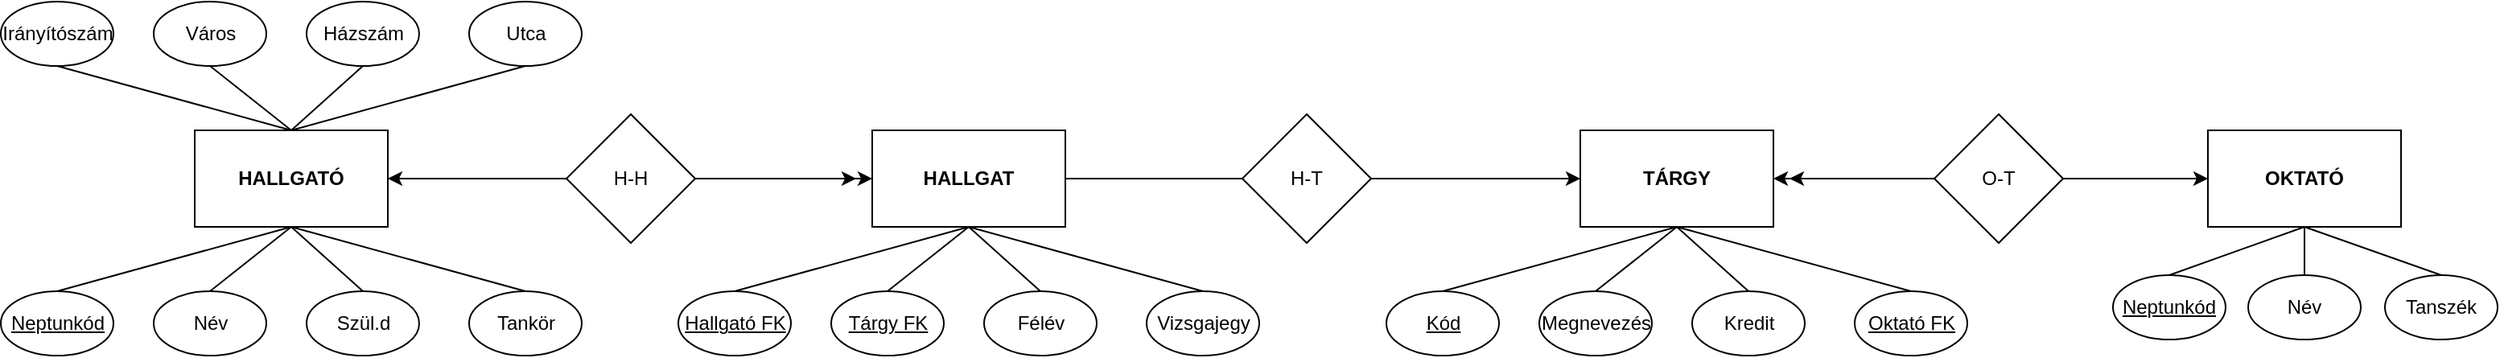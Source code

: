 <mxfile version="26.1.3">
  <diagram name="1 oldal" id="91mtQWvy9Iw6p1peFR_n">
    <mxGraphModel dx="1877" dy="558" grid="1" gridSize="10" guides="1" tooltips="1" connect="1" arrows="1" fold="1" page="1" pageScale="1" pageWidth="827" pageHeight="1169" math="0" shadow="0">
      <root>
        <mxCell id="0" />
        <mxCell id="1" parent="0" />
        <mxCell id="1DXtKI3syPHCon6pKeZi-1" value="&lt;b&gt;HALLGATÓ&lt;/b&gt;" style="rounded=0;whiteSpace=wrap;html=1;" parent="1" vertex="1">
          <mxGeometry x="49" y="380" width="120" height="60" as="geometry" />
        </mxCell>
        <mxCell id="1DXtKI3syPHCon6pKeZi-2" style="edgeStyle=orthogonalEdgeStyle;rounded=0;orthogonalLoop=1;jettySize=auto;html=1;entryX=1;entryY=0.5;entryDx=0;entryDy=0;" parent="1" source="1DXtKI3syPHCon6pKeZi-68" target="1DXtKI3syPHCon6pKeZi-1" edge="1">
          <mxGeometry relative="1" as="geometry" />
        </mxCell>
        <mxCell id="1DXtKI3syPHCon6pKeZi-3" style="edgeStyle=orthogonalEdgeStyle;rounded=0;orthogonalLoop=1;jettySize=auto;html=1;" parent="1" source="1DXtKI3syPHCon6pKeZi-4" target="1DXtKI3syPHCon6pKeZi-5" edge="1">
          <mxGeometry relative="1" as="geometry" />
        </mxCell>
        <mxCell id="1DXtKI3syPHCon6pKeZi-4" value="&lt;b&gt;HALLGAT&lt;/b&gt;" style="rounded=0;whiteSpace=wrap;html=1;" parent="1" vertex="1">
          <mxGeometry x="470" y="380" width="120" height="60" as="geometry" />
        </mxCell>
        <mxCell id="1DXtKI3syPHCon6pKeZi-5" value="&lt;b&gt;TÁRGY&lt;/b&gt;" style="rounded=0;whiteSpace=wrap;html=1;" parent="1" vertex="1">
          <mxGeometry x="910" y="380" width="120" height="60" as="geometry" />
        </mxCell>
        <mxCell id="1DXtKI3syPHCon6pKeZi-7" value="&lt;b&gt;OKTATÓ&lt;/b&gt;" style="rounded=0;whiteSpace=wrap;html=1;" parent="1" vertex="1">
          <mxGeometry x="1300" y="380" width="120" height="60" as="geometry" />
        </mxCell>
        <mxCell id="1DXtKI3syPHCon6pKeZi-26" value="&lt;u&gt;Neptunkód&lt;/u&gt;" style="ellipse;whiteSpace=wrap;html=1;" parent="1" vertex="1">
          <mxGeometry x="-71.5" y="480" width="70" height="40" as="geometry" />
        </mxCell>
        <mxCell id="1DXtKI3syPHCon6pKeZi-28" value="Név" style="ellipse;whiteSpace=wrap;html=1;" parent="1" vertex="1">
          <mxGeometry x="23.5" y="480" width="70" height="40" as="geometry" />
        </mxCell>
        <mxCell id="1DXtKI3syPHCon6pKeZi-29" value="Szül.d" style="ellipse;whiteSpace=wrap;html=1;" parent="1" vertex="1">
          <mxGeometry x="118.5" y="480" width="70" height="40" as="geometry" />
        </mxCell>
        <mxCell id="1DXtKI3syPHCon6pKeZi-30" value="Tankör" style="ellipse;whiteSpace=wrap;html=1;" parent="1" vertex="1">
          <mxGeometry x="219.5" y="480" width="70" height="40" as="geometry" />
        </mxCell>
        <mxCell id="1DXtKI3syPHCon6pKeZi-31" value="" style="endArrow=none;html=1;rounded=0;entryX=0.5;entryY=1;entryDx=0;entryDy=0;exitX=0.5;exitY=0;exitDx=0;exitDy=0;" parent="1" source="1DXtKI3syPHCon6pKeZi-26" target="1DXtKI3syPHCon6pKeZi-1" edge="1">
          <mxGeometry width="50" height="50" relative="1" as="geometry">
            <mxPoint x="60" y="585" as="sourcePoint" />
            <mxPoint x="110" y="535" as="targetPoint" />
          </mxGeometry>
        </mxCell>
        <mxCell id="1DXtKI3syPHCon6pKeZi-32" value="Irányítószám" style="ellipse;whiteSpace=wrap;html=1;" parent="1" vertex="1">
          <mxGeometry x="-71.5" y="300" width="70" height="40" as="geometry" />
        </mxCell>
        <mxCell id="1DXtKI3syPHCon6pKeZi-33" value="Város" style="ellipse;whiteSpace=wrap;html=1;" parent="1" vertex="1">
          <mxGeometry x="23.5" y="300" width="70" height="40" as="geometry" />
        </mxCell>
        <mxCell id="1DXtKI3syPHCon6pKeZi-34" value="Utca" style="ellipse;whiteSpace=wrap;html=1;" parent="1" vertex="1">
          <mxGeometry x="219.5" y="300" width="70" height="40" as="geometry" />
        </mxCell>
        <mxCell id="1DXtKI3syPHCon6pKeZi-35" value="" style="endArrow=none;html=1;rounded=0;entryX=0.5;entryY=1;entryDx=0;entryDy=0;exitX=0.5;exitY=0;exitDx=0;exitDy=0;" parent="1" source="1DXtKI3syPHCon6pKeZi-28" target="1DXtKI3syPHCon6pKeZi-1" edge="1">
          <mxGeometry width="50" height="50" relative="1" as="geometry">
            <mxPoint x="-26" y="490" as="sourcePoint" />
            <mxPoint x="119" y="450" as="targetPoint" />
          </mxGeometry>
        </mxCell>
        <mxCell id="1DXtKI3syPHCon6pKeZi-36" value="" style="endArrow=none;html=1;rounded=0;entryX=0.5;entryY=1;entryDx=0;entryDy=0;exitX=0.5;exitY=0;exitDx=0;exitDy=0;" parent="1" source="1DXtKI3syPHCon6pKeZi-29" target="1DXtKI3syPHCon6pKeZi-1" edge="1">
          <mxGeometry width="50" height="50" relative="1" as="geometry">
            <mxPoint x="69" y="490" as="sourcePoint" />
            <mxPoint x="119" y="450" as="targetPoint" />
          </mxGeometry>
        </mxCell>
        <mxCell id="1DXtKI3syPHCon6pKeZi-37" value="" style="endArrow=none;html=1;rounded=0;entryX=0.5;entryY=1;entryDx=0;entryDy=0;exitX=0.5;exitY=0;exitDx=0;exitDy=0;" parent="1" source="1DXtKI3syPHCon6pKeZi-30" target="1DXtKI3syPHCon6pKeZi-1" edge="1">
          <mxGeometry width="50" height="50" relative="1" as="geometry">
            <mxPoint x="164" y="490" as="sourcePoint" />
            <mxPoint x="119" y="450" as="targetPoint" />
          </mxGeometry>
        </mxCell>
        <mxCell id="1DXtKI3syPHCon6pKeZi-39" value="Házszám" style="ellipse;whiteSpace=wrap;html=1;" parent="1" vertex="1">
          <mxGeometry x="118.5" y="300" width="70" height="40" as="geometry" />
        </mxCell>
        <mxCell id="1DXtKI3syPHCon6pKeZi-41" value="" style="endArrow=none;html=1;rounded=0;entryX=0.5;entryY=1;entryDx=0;entryDy=0;exitX=0.5;exitY=0;exitDx=0;exitDy=0;" parent="1" source="1DXtKI3syPHCon6pKeZi-1" target="1DXtKI3syPHCon6pKeZi-32" edge="1">
          <mxGeometry width="50" height="50" relative="1" as="geometry">
            <mxPoint x="320" y="370" as="sourcePoint" />
            <mxPoint x="370" y="320" as="targetPoint" />
          </mxGeometry>
        </mxCell>
        <mxCell id="1DXtKI3syPHCon6pKeZi-42" value="" style="endArrow=none;html=1;rounded=0;entryX=0.5;entryY=1;entryDx=0;entryDy=0;exitX=0.5;exitY=0;exitDx=0;exitDy=0;" parent="1" source="1DXtKI3syPHCon6pKeZi-1" target="1DXtKI3syPHCon6pKeZi-33" edge="1">
          <mxGeometry width="50" height="50" relative="1" as="geometry">
            <mxPoint x="110" y="380" as="sourcePoint" />
            <mxPoint x="-26" y="350" as="targetPoint" />
          </mxGeometry>
        </mxCell>
        <mxCell id="1DXtKI3syPHCon6pKeZi-43" value="" style="endArrow=none;html=1;rounded=0;entryX=0.5;entryY=1;entryDx=0;entryDy=0;exitX=0.5;exitY=0;exitDx=0;exitDy=0;" parent="1" source="1DXtKI3syPHCon6pKeZi-1" target="1DXtKI3syPHCon6pKeZi-39" edge="1">
          <mxGeometry width="50" height="50" relative="1" as="geometry">
            <mxPoint x="129" y="400" as="sourcePoint" />
            <mxPoint x="-16" y="360" as="targetPoint" />
          </mxGeometry>
        </mxCell>
        <mxCell id="1DXtKI3syPHCon6pKeZi-44" value="" style="endArrow=none;html=1;rounded=0;entryX=0.5;entryY=1;entryDx=0;entryDy=0;exitX=0.5;exitY=0;exitDx=0;exitDy=0;" parent="1" source="1DXtKI3syPHCon6pKeZi-1" target="1DXtKI3syPHCon6pKeZi-34" edge="1">
          <mxGeometry width="50" height="50" relative="1" as="geometry">
            <mxPoint x="327" y="400" as="sourcePoint" />
            <mxPoint x="182" y="360" as="targetPoint" />
          </mxGeometry>
        </mxCell>
        <mxCell id="1DXtKI3syPHCon6pKeZi-46" value="&lt;u&gt;Hallgató FK&lt;/u&gt;" style="ellipse;whiteSpace=wrap;html=1;" parent="1" vertex="1">
          <mxGeometry x="349.5" y="480" width="70" height="40" as="geometry" />
        </mxCell>
        <mxCell id="1DXtKI3syPHCon6pKeZi-47" value="&lt;u&gt;Tárgy FK&lt;/u&gt;" style="ellipse;whiteSpace=wrap;html=1;" parent="1" vertex="1">
          <mxGeometry x="444.5" y="480" width="70" height="40" as="geometry" />
        </mxCell>
        <mxCell id="1DXtKI3syPHCon6pKeZi-48" value="Félév" style="ellipse;whiteSpace=wrap;html=1;" parent="1" vertex="1">
          <mxGeometry x="539.5" y="480" width="70" height="40" as="geometry" />
        </mxCell>
        <mxCell id="1DXtKI3syPHCon6pKeZi-49" value="Vizsgajegy" style="ellipse;whiteSpace=wrap;html=1;" parent="1" vertex="1">
          <mxGeometry x="640.5" y="480" width="70" height="40" as="geometry" />
        </mxCell>
        <mxCell id="1DXtKI3syPHCon6pKeZi-50" value="" style="endArrow=none;html=1;rounded=0;entryX=0.5;entryY=1;entryDx=0;entryDy=0;exitX=0.5;exitY=0;exitDx=0;exitDy=0;" parent="1" source="1DXtKI3syPHCon6pKeZi-46" target="1DXtKI3syPHCon6pKeZi-4" edge="1">
          <mxGeometry width="50" height="50" relative="1" as="geometry">
            <mxPoint x="481" y="585" as="sourcePoint" />
            <mxPoint x="530" y="440" as="targetPoint" />
          </mxGeometry>
        </mxCell>
        <mxCell id="1DXtKI3syPHCon6pKeZi-51" value="" style="endArrow=none;html=1;rounded=0;exitX=0.5;exitY=0;exitDx=0;exitDy=0;entryX=0.5;entryY=1;entryDx=0;entryDy=0;" parent="1" source="1DXtKI3syPHCon6pKeZi-47" target="1DXtKI3syPHCon6pKeZi-4" edge="1">
          <mxGeometry width="50" height="50" relative="1" as="geometry">
            <mxPoint x="395" y="490" as="sourcePoint" />
            <mxPoint x="530" y="460" as="targetPoint" />
          </mxGeometry>
        </mxCell>
        <mxCell id="1DXtKI3syPHCon6pKeZi-52" value="" style="endArrow=none;html=1;rounded=0;exitX=0.5;exitY=0;exitDx=0;exitDy=0;entryX=0.5;entryY=1;entryDx=0;entryDy=0;" parent="1" source="1DXtKI3syPHCon6pKeZi-48" target="1DXtKI3syPHCon6pKeZi-4" edge="1">
          <mxGeometry width="50" height="50" relative="1" as="geometry">
            <mxPoint x="490" y="490" as="sourcePoint" />
            <mxPoint x="530" y="460" as="targetPoint" />
          </mxGeometry>
        </mxCell>
        <mxCell id="1DXtKI3syPHCon6pKeZi-53" value="" style="endArrow=none;html=1;rounded=0;exitX=0.5;exitY=0;exitDx=0;exitDy=0;entryX=0.5;entryY=1;entryDx=0;entryDy=0;" parent="1" source="1DXtKI3syPHCon6pKeZi-49" target="1DXtKI3syPHCon6pKeZi-4" edge="1">
          <mxGeometry width="50" height="50" relative="1" as="geometry">
            <mxPoint x="585" y="490" as="sourcePoint" />
            <mxPoint x="530" y="450" as="targetPoint" />
          </mxGeometry>
        </mxCell>
        <mxCell id="1DXtKI3syPHCon6pKeZi-54" value="&lt;u&gt;Kód&lt;/u&gt;" style="ellipse;whiteSpace=wrap;html=1;" parent="1" vertex="1">
          <mxGeometry x="789.5" y="480" width="70" height="40" as="geometry" />
        </mxCell>
        <mxCell id="1DXtKI3syPHCon6pKeZi-55" value="Megnevezés" style="ellipse;whiteSpace=wrap;html=1;" parent="1" vertex="1">
          <mxGeometry x="884.5" y="480" width="70" height="40" as="geometry" />
        </mxCell>
        <mxCell id="1DXtKI3syPHCon6pKeZi-56" value="Kredit" style="ellipse;whiteSpace=wrap;html=1;" parent="1" vertex="1">
          <mxGeometry x="979.5" y="480" width="70" height="40" as="geometry" />
        </mxCell>
        <mxCell id="1DXtKI3syPHCon6pKeZi-57" value="&lt;u&gt;Oktató FK&lt;/u&gt;" style="ellipse;whiteSpace=wrap;html=1;" parent="1" vertex="1">
          <mxGeometry x="1080.5" y="480" width="70" height="40" as="geometry" />
        </mxCell>
        <mxCell id="1DXtKI3syPHCon6pKeZi-58" value="" style="endArrow=none;html=1;rounded=0;entryX=0.5;entryY=1;entryDx=0;entryDy=0;exitX=0.5;exitY=0;exitDx=0;exitDy=0;" parent="1" source="1DXtKI3syPHCon6pKeZi-54" target="1DXtKI3syPHCon6pKeZi-5" edge="1">
          <mxGeometry width="50" height="50" relative="1" as="geometry">
            <mxPoint x="830" y="520" as="sourcePoint" />
            <mxPoint x="880" y="470" as="targetPoint" />
          </mxGeometry>
        </mxCell>
        <mxCell id="1DXtKI3syPHCon6pKeZi-59" value="" style="endArrow=none;html=1;rounded=0;entryX=0.5;entryY=1;entryDx=0;entryDy=0;exitX=0.5;exitY=0;exitDx=0;exitDy=0;" parent="1" source="1DXtKI3syPHCon6pKeZi-55" target="1DXtKI3syPHCon6pKeZi-5" edge="1">
          <mxGeometry width="50" height="50" relative="1" as="geometry">
            <mxPoint x="950" y="510" as="sourcePoint" />
            <mxPoint x="1000" y="460" as="targetPoint" />
          </mxGeometry>
        </mxCell>
        <mxCell id="1DXtKI3syPHCon6pKeZi-60" value="" style="endArrow=none;html=1;rounded=0;entryX=0.5;entryY=1;entryDx=0;entryDy=0;exitX=0.5;exitY=0;exitDx=0;exitDy=0;" parent="1" source="1DXtKI3syPHCon6pKeZi-56" target="1DXtKI3syPHCon6pKeZi-5" edge="1">
          <mxGeometry width="50" height="50" relative="1" as="geometry">
            <mxPoint x="950" y="510" as="sourcePoint" />
            <mxPoint x="1000" y="460" as="targetPoint" />
          </mxGeometry>
        </mxCell>
        <mxCell id="1DXtKI3syPHCon6pKeZi-61" value="" style="endArrow=none;html=1;rounded=0;entryX=0.5;entryY=1;entryDx=0;entryDy=0;exitX=0.5;exitY=0;exitDx=0;exitDy=0;" parent="1" source="1DXtKI3syPHCon6pKeZi-57" target="1DXtKI3syPHCon6pKeZi-5" edge="1">
          <mxGeometry width="50" height="50" relative="1" as="geometry">
            <mxPoint x="950" y="510" as="sourcePoint" />
            <mxPoint x="1000" y="460" as="targetPoint" />
          </mxGeometry>
        </mxCell>
        <mxCell id="1DXtKI3syPHCon6pKeZi-62" value="&lt;u&gt;Neptunkód&lt;/u&gt;" style="ellipse;whiteSpace=wrap;html=1;" parent="1" vertex="1">
          <mxGeometry x="1241" y="470" width="70" height="40" as="geometry" />
        </mxCell>
        <mxCell id="1DXtKI3syPHCon6pKeZi-63" value="Név" style="ellipse;whiteSpace=wrap;html=1;" parent="1" vertex="1">
          <mxGeometry x="1325" y="470" width="70" height="40" as="geometry" />
        </mxCell>
        <mxCell id="1DXtKI3syPHCon6pKeZi-64" value="Tanszék" style="ellipse;whiteSpace=wrap;html=1;" parent="1" vertex="1">
          <mxGeometry x="1410" y="470" width="70" height="40" as="geometry" />
        </mxCell>
        <mxCell id="1DXtKI3syPHCon6pKeZi-65" value="" style="endArrow=none;html=1;rounded=0;entryX=0.5;entryY=1;entryDx=0;entryDy=0;exitX=0.5;exitY=0;exitDx=0;exitDy=0;" parent="1" source="1DXtKI3syPHCon6pKeZi-62" target="1DXtKI3syPHCon6pKeZi-7" edge="1">
          <mxGeometry width="50" height="50" relative="1" as="geometry">
            <mxPoint x="1120" y="480" as="sourcePoint" />
            <mxPoint x="1170" y="430" as="targetPoint" />
          </mxGeometry>
        </mxCell>
        <mxCell id="1DXtKI3syPHCon6pKeZi-66" value="" style="endArrow=none;html=1;rounded=0;entryX=0.5;entryY=1;entryDx=0;entryDy=0;exitX=0.5;exitY=0;exitDx=0;exitDy=0;" parent="1" source="1DXtKI3syPHCon6pKeZi-63" target="1DXtKI3syPHCon6pKeZi-7" edge="1">
          <mxGeometry width="50" height="50" relative="1" as="geometry">
            <mxPoint x="1360" y="480" as="sourcePoint" />
            <mxPoint x="1410" y="430" as="targetPoint" />
          </mxGeometry>
        </mxCell>
        <mxCell id="1DXtKI3syPHCon6pKeZi-67" value="" style="endArrow=none;html=1;rounded=0;exitX=0.5;exitY=0;exitDx=0;exitDy=0;entryX=0.5;entryY=1;entryDx=0;entryDy=0;" parent="1" source="1DXtKI3syPHCon6pKeZi-64" target="1DXtKI3syPHCon6pKeZi-7" edge="1">
          <mxGeometry width="50" height="50" relative="1" as="geometry">
            <mxPoint x="1360" y="480" as="sourcePoint" />
            <mxPoint x="1410" y="430" as="targetPoint" />
          </mxGeometry>
        </mxCell>
        <mxCell id="1DXtKI3syPHCon6pKeZi-68" value="H-H" style="rhombus;whiteSpace=wrap;html=1;" parent="1" vertex="1">
          <mxGeometry x="280" y="370" width="80" height="80" as="geometry" />
        </mxCell>
        <mxCell id="fdpmMNBQ9SsC6TootQsW-1" value="" style="endArrow=classic;html=1;rounded=0;exitX=1;exitY=0.5;exitDx=0;exitDy=0;entryX=0;entryY=0.5;entryDx=0;entryDy=0;" edge="1" parent="1" source="1DXtKI3syPHCon6pKeZi-68" target="1DXtKI3syPHCon6pKeZi-4">
          <mxGeometry width="50" height="50" relative="1" as="geometry">
            <mxPoint x="450" y="450" as="sourcePoint" />
            <mxPoint x="500" y="400" as="targetPoint" />
          </mxGeometry>
        </mxCell>
        <mxCell id="fdpmMNBQ9SsC6TootQsW-2" value="" style="endArrow=classic;html=1;rounded=0;exitX=1;exitY=0.5;exitDx=0;exitDy=0;" edge="1" parent="1" source="1DXtKI3syPHCon6pKeZi-68">
          <mxGeometry width="50" height="50" relative="1" as="geometry">
            <mxPoint x="450" y="450" as="sourcePoint" />
            <mxPoint x="460" y="410" as="targetPoint" />
          </mxGeometry>
        </mxCell>
        <mxCell id="fdpmMNBQ9SsC6TootQsW-8" value="" style="endArrow=classic;startArrow=classic;html=1;rounded=0;entryX=0;entryY=0.5;entryDx=0;entryDy=0;exitX=1;exitY=0.5;exitDx=0;exitDy=0;" edge="1" parent="1" source="1DXtKI3syPHCon6pKeZi-5" target="1DXtKI3syPHCon6pKeZi-7">
          <mxGeometry width="50" height="50" relative="1" as="geometry">
            <mxPoint x="1050" y="450" as="sourcePoint" />
            <mxPoint x="1100" y="400" as="targetPoint" />
          </mxGeometry>
        </mxCell>
        <mxCell id="fdpmMNBQ9SsC6TootQsW-9" value="" style="endArrow=classic;html=1;rounded=0;exitX=0;exitY=0.5;exitDx=0;exitDy=0;" edge="1" parent="1" source="1DXtKI3syPHCon6pKeZi-7">
          <mxGeometry width="50" height="50" relative="1" as="geometry">
            <mxPoint x="1050" y="450" as="sourcePoint" />
            <mxPoint x="1040" y="410" as="targetPoint" />
          </mxGeometry>
        </mxCell>
        <mxCell id="fdpmMNBQ9SsC6TootQsW-7" value="O-T" style="rhombus;whiteSpace=wrap;html=1;" vertex="1" parent="1">
          <mxGeometry x="1130" y="370" width="80" height="80" as="geometry" />
        </mxCell>
        <mxCell id="fdpmMNBQ9SsC6TootQsW-10" value="H-T" style="rhombus;whiteSpace=wrap;html=1;" vertex="1" parent="1">
          <mxGeometry x="700" y="370" width="80" height="80" as="geometry" />
        </mxCell>
      </root>
    </mxGraphModel>
  </diagram>
</mxfile>
